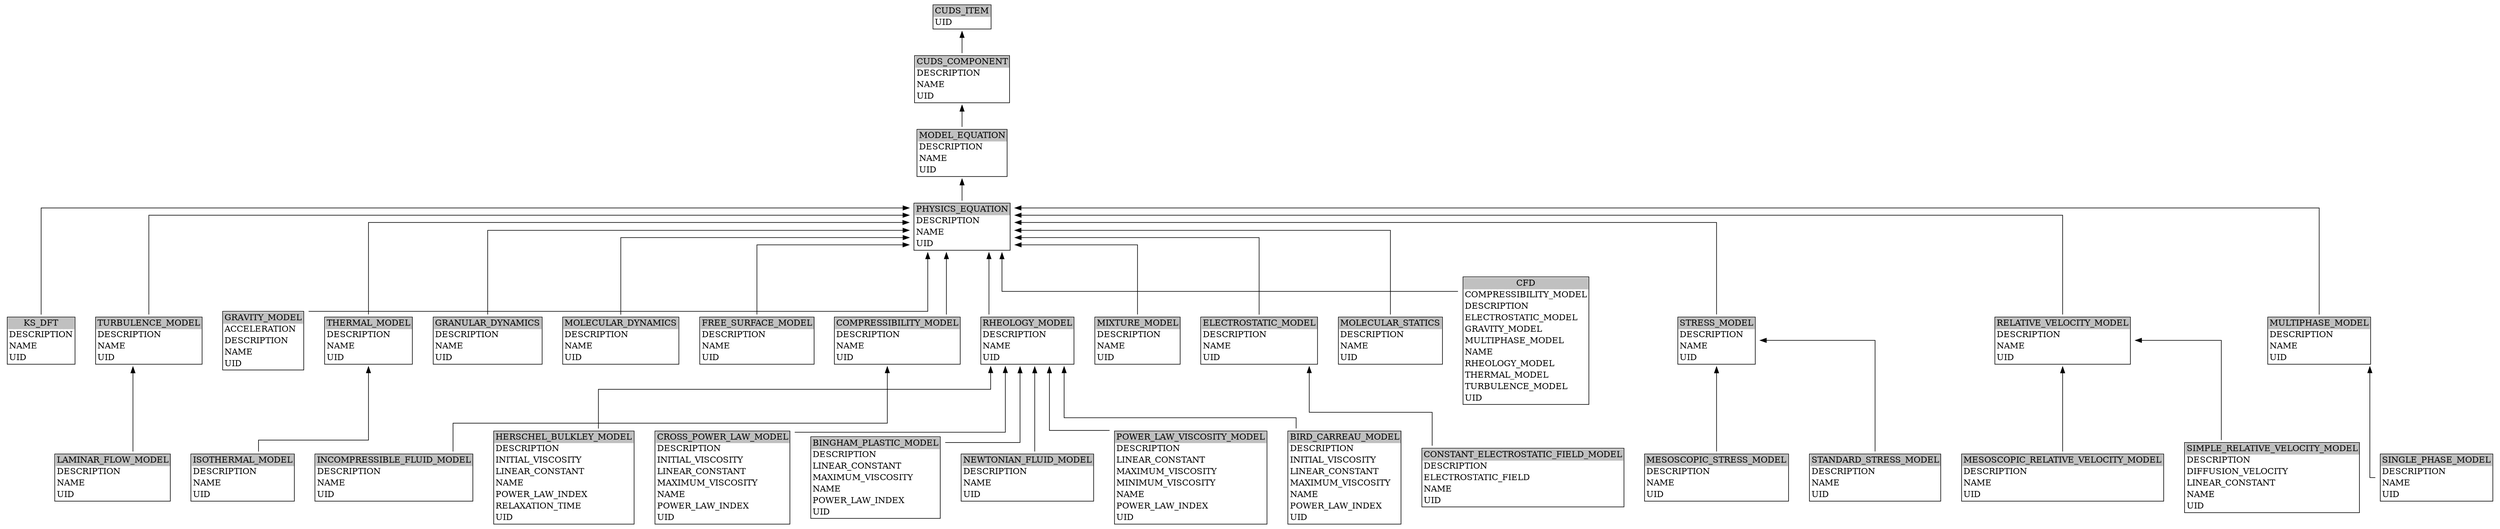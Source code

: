digraph class_graph{
  node [shape = plaintext]
  rankdir = BT;
  splines = ortho;

  // ----- Nodes and attributes -----
  "KS_DFT"
    [label=
    <<table border='1' cellborder='0' cellspacing='0'>
      <tr><td bgcolor='grey'>KS_DFT</td></tr>
      <tr><td align='left' >DESCRIPTION</td></tr>
      <tr><td align='left' >NAME</td></tr>
      <tr><td align='left' >UID</td></tr>
    </table>>];
  "TURBULENCE_MODEL"
    [label=
    <<table border='1' cellborder='0' cellspacing='0'>
      <tr><td bgcolor='grey'>TURBULENCE_MODEL</td></tr>
      <tr><td align='left' >DESCRIPTION</td></tr>
      <tr><td align='left' >NAME</td></tr>
      <tr><td align='left' >UID</td></tr>
    </table>>];
  "SINGLE_PHASE_MODEL"
    [label=
    <<table border='1' cellborder='0' cellspacing='0'>
      <tr><td bgcolor='grey'>SINGLE_PHASE_MODEL</td></tr>
      <tr><td align='left' >DESCRIPTION</td></tr>
      <tr><td align='left' >NAME</td></tr>
      <tr><td align='left' >UID</td></tr>
    </table>>];
  "MODEL_EQUATION"
    [label=
    <<table border='1' cellborder='0' cellspacing='0'>
      <tr><td bgcolor='grey'>MODEL_EQUATION</td></tr>
      <tr><td align='left' >DESCRIPTION</td></tr>
      <tr><td align='left' >NAME</td></tr>
      <tr><td align='left' >UID</td></tr>
    </table>>];
  "PHYSICS_EQUATION"
    [label=
    <<table border='1' cellborder='0' cellspacing='0'>
      <tr><td bgcolor='grey'>PHYSICS_EQUATION</td></tr>
      <tr><td align='left' >DESCRIPTION</td></tr>
      <tr><td align='left' >NAME</td></tr>
      <tr><td align='left' >UID</td></tr>
    </table>>];
  "GRAVITY_MODEL"
    [label=
    <<table border='1' cellborder='0' cellspacing='0'>
      <tr><td bgcolor='grey'>GRAVITY_MODEL</td></tr>
      <tr><td align='left' >ACCELERATION</td></tr>
      <tr><td align='left' >DESCRIPTION</td></tr>
      <tr><td align='left' >NAME</td></tr>
      <tr><td align='left' >UID</td></tr>
    </table>>];
  "THERMAL_MODEL"
    [label=
    <<table border='1' cellborder='0' cellspacing='0'>
      <tr><td bgcolor='grey'>THERMAL_MODEL</td></tr>
      <tr><td align='left' >DESCRIPTION</td></tr>
      <tr><td align='left' >NAME</td></tr>
      <tr><td align='left' >UID</td></tr>
    </table>>];
  "GRANULAR_DYNAMICS"
    [label=
    <<table border='1' cellborder='0' cellspacing='0'>
      <tr><td bgcolor='grey'>GRANULAR_DYNAMICS</td></tr>
      <tr><td align='left' >DESCRIPTION</td></tr>
      <tr><td align='left' >NAME</td></tr>
      <tr><td align='left' >UID</td></tr>
    </table>>];
  "MOLECULAR_DYNAMICS"
    [label=
    <<table border='1' cellborder='0' cellspacing='0'>
      <tr><td bgcolor='grey'>MOLECULAR_DYNAMICS</td></tr>
      <tr><td align='left' >DESCRIPTION</td></tr>
      <tr><td align='left' >NAME</td></tr>
      <tr><td align='left' >UID</td></tr>
    </table>>];
  "FREE_SURFACE_MODEL"
    [label=
    <<table border='1' cellborder='0' cellspacing='0'>
      <tr><td bgcolor='grey'>FREE_SURFACE_MODEL</td></tr>
      <tr><td align='left' >DESCRIPTION</td></tr>
      <tr><td align='left' >NAME</td></tr>
      <tr><td align='left' >UID</td></tr>
    </table>>];
  "INCOMPRESSIBLE_FLUID_MODEL"
    [label=
    <<table border='1' cellborder='0' cellspacing='0'>
      <tr><td bgcolor='grey'>INCOMPRESSIBLE_FLUID_MODEL</td></tr>
      <tr><td align='left' >DESCRIPTION</td></tr>
      <tr><td align='left' >NAME</td></tr>
      <tr><td align='left' >UID</td></tr>
    </table>>];
  "CUDS_COMPONENT"
    [label=
    <<table border='1' cellborder='0' cellspacing='0'>
      <tr><td bgcolor='grey'>CUDS_COMPONENT</td></tr>
      <tr><td align='left' >DESCRIPTION</td></tr>
      <tr><td align='left' >NAME</td></tr>
      <tr><td align='left' >UID</td></tr>
    </table>>];
  "MESOSCOPIC_STRESS_MODEL"
    [label=
    <<table border='1' cellborder='0' cellspacing='0'>
      <tr><td bgcolor='grey'>MESOSCOPIC_STRESS_MODEL</td></tr>
      <tr><td align='left' >DESCRIPTION</td></tr>
      <tr><td align='left' >NAME</td></tr>
      <tr><td align='left' >UID</td></tr>
    </table>>];
  "COMPRESSIBILITY_MODEL"
    [label=
    <<table border='1' cellborder='0' cellspacing='0'>
      <tr><td bgcolor='grey'>COMPRESSIBILITY_MODEL</td></tr>
      <tr><td align='left' >DESCRIPTION</td></tr>
      <tr><td align='left' >NAME</td></tr>
      <tr><td align='left' >UID</td></tr>
    </table>>];
  "HERSCHEL_BULKLEY_MODEL"
    [label=
    <<table border='1' cellborder='0' cellspacing='0'>
      <tr><td bgcolor='grey'>HERSCHEL_BULKLEY_MODEL</td></tr>
      <tr><td align='left' >DESCRIPTION</td></tr>
      <tr><td align='left' >INITIAL_VISCOSITY</td></tr>
      <tr><td align='left' >LINEAR_CONSTANT</td></tr>
      <tr><td align='left' >NAME</td></tr>
      <tr><td align='left' >POWER_LAW_INDEX</td></tr>
      <tr><td align='left' >RELAXATION_TIME</td></tr>
      <tr><td align='left' >UID</td></tr>
    </table>>];
  "RHEOLOGY_MODEL"
    [label=
    <<table border='1' cellborder='0' cellspacing='0'>
      <tr><td bgcolor='grey'>RHEOLOGY_MODEL</td></tr>
      <tr><td align='left' >DESCRIPTION</td></tr>
      <tr><td align='left' >NAME</td></tr>
      <tr><td align='left' >UID</td></tr>
    </table>>];
  "MIXTURE_MODEL"
    [label=
    <<table border='1' cellborder='0' cellspacing='0'>
      <tr><td bgcolor='grey'>MIXTURE_MODEL</td></tr>
      <tr><td align='left' >DESCRIPTION</td></tr>
      <tr><td align='left' >NAME</td></tr>
      <tr><td align='left' >UID</td></tr>
    </table>>];
  "MESOSCOPIC_RELATIVE_VELOCITY_MODEL"
    [label=
    <<table border='1' cellborder='0' cellspacing='0'>
      <tr><td bgcolor='grey'>MESOSCOPIC_RELATIVE_VELOCITY_MODEL</td></tr>
      <tr><td align='left' >DESCRIPTION</td></tr>
      <tr><td align='left' >NAME</td></tr>
      <tr><td align='left' >UID</td></tr>
    </table>>];
  "CROSS_POWER_LAW_MODEL"
    [label=
    <<table border='1' cellborder='0' cellspacing='0'>
      <tr><td bgcolor='grey'>CROSS_POWER_LAW_MODEL</td></tr>
      <tr><td align='left' >DESCRIPTION</td></tr>
      <tr><td align='left' >INITIAL_VISCOSITY</td></tr>
      <tr><td align='left' >LINEAR_CONSTANT</td></tr>
      <tr><td align='left' >MAXIMUM_VISCOSITY</td></tr>
      <tr><td align='left' >NAME</td></tr>
      <tr><td align='left' >POWER_LAW_INDEX</td></tr>
      <tr><td align='left' >UID</td></tr>
    </table>>];
  "ELECTROSTATIC_MODEL"
    [label=
    <<table border='1' cellborder='0' cellspacing='0'>
      <tr><td bgcolor='grey'>ELECTROSTATIC_MODEL</td></tr>
      <tr><td align='left' >DESCRIPTION</td></tr>
      <tr><td align='left' >NAME</td></tr>
      <tr><td align='left' >UID</td></tr>
    </table>>];
  "LAMINAR_FLOW_MODEL"
    [label=
    <<table border='1' cellborder='0' cellspacing='0'>
      <tr><td bgcolor='grey'>LAMINAR_FLOW_MODEL</td></tr>
      <tr><td align='left' >DESCRIPTION</td></tr>
      <tr><td align='left' >NAME</td></tr>
      <tr><td align='left' >UID</td></tr>
    </table>>];
  "BINGHAM_PLASTIC_MODEL"
    [label=
    <<table border='1' cellborder='0' cellspacing='0'>
      <tr><td bgcolor='grey'>BINGHAM_PLASTIC_MODEL</td></tr>
      <tr><td align='left' >DESCRIPTION</td></tr>
      <tr><td align='left' >LINEAR_CONSTANT</td></tr>
      <tr><td align='left' >MAXIMUM_VISCOSITY</td></tr>
      <tr><td align='left' >NAME</td></tr>
      <tr><td align='left' >POWER_LAW_INDEX</td></tr>
      <tr><td align='left' >UID</td></tr>
    </table>>];
  "NEWTONIAN_FLUID_MODEL"
    [label=
    <<table border='1' cellborder='0' cellspacing='0'>
      <tr><td bgcolor='grey'>NEWTONIAN_FLUID_MODEL</td></tr>
      <tr><td align='left' >DESCRIPTION</td></tr>
      <tr><td align='left' >NAME</td></tr>
      <tr><td align='left' >UID</td></tr>
    </table>>];
  "STANDARD_STRESS_MODEL"
    [label=
    <<table border='1' cellborder='0' cellspacing='0'>
      <tr><td bgcolor='grey'>STANDARD_STRESS_MODEL</td></tr>
      <tr><td align='left' >DESCRIPTION</td></tr>
      <tr><td align='left' >NAME</td></tr>
      <tr><td align='left' >UID</td></tr>
    </table>>];
  "MOLECULAR_STATICS"
    [label=
    <<table border='1' cellborder='0' cellspacing='0'>
      <tr><td bgcolor='grey'>MOLECULAR_STATICS</td></tr>
      <tr><td align='left' >DESCRIPTION</td></tr>
      <tr><td align='left' >NAME</td></tr>
      <tr><td align='left' >UID</td></tr>
    </table>>];
  "SIMPLE_RELATIVE_VELOCITY_MODEL"
    [label=
    <<table border='1' cellborder='0' cellspacing='0'>
      <tr><td bgcolor='grey'>SIMPLE_RELATIVE_VELOCITY_MODEL</td></tr>
      <tr><td align='left' >DESCRIPTION</td></tr>
      <tr><td align='left' >DIFFUSION_VELOCITY</td></tr>
      <tr><td align='left' >LINEAR_CONSTANT</td></tr>
      <tr><td align='left' >NAME</td></tr>
      <tr><td align='left' >UID</td></tr>
    </table>>];
  "ISOTHERMAL_MODEL"
    [label=
    <<table border='1' cellborder='0' cellspacing='0'>
      <tr><td bgcolor='grey'>ISOTHERMAL_MODEL</td></tr>
      <tr><td align='left' >DESCRIPTION</td></tr>
      <tr><td align='left' >NAME</td></tr>
      <tr><td align='left' >UID</td></tr>
    </table>>];
  "POWER_LAW_VISCOSITY_MODEL"
    [label=
    <<table border='1' cellborder='0' cellspacing='0'>
      <tr><td bgcolor='grey'>POWER_LAW_VISCOSITY_MODEL</td></tr>
      <tr><td align='left' >DESCRIPTION</td></tr>
      <tr><td align='left' >LINEAR_CONSTANT</td></tr>
      <tr><td align='left' >MAXIMUM_VISCOSITY</td></tr>
      <tr><td align='left' >MINIMUM_VISCOSITY</td></tr>
      <tr><td align='left' >NAME</td></tr>
      <tr><td align='left' >POWER_LAW_INDEX</td></tr>
      <tr><td align='left' >UID</td></tr>
    </table>>];
  "CFD"
    [label=
    <<table border='1' cellborder='0' cellspacing='0'>
      <tr><td bgcolor='grey'>CFD</td></tr>
      <tr><td align='left' >COMPRESSIBILITY_MODEL</td></tr>
      <tr><td align='left' >DESCRIPTION</td></tr>
      <tr><td align='left' >ELECTROSTATIC_MODEL</td></tr>
      <tr><td align='left' >GRAVITY_MODEL</td></tr>
      <tr><td align='left' >MULTIPHASE_MODEL</td></tr>
      <tr><td align='left' >NAME</td></tr>
      <tr><td align='left' >RHEOLOGY_MODEL</td></tr>
      <tr><td align='left' >THERMAL_MODEL</td></tr>
      <tr><td align='left' >TURBULENCE_MODEL</td></tr>
      <tr><td align='left' >UID</td></tr>
    </table>>];
  "CONSTANT_ELECTROSTATIC_FIELD_MODEL"
    [label=
    <<table border='1' cellborder='0' cellspacing='0'>
      <tr><td bgcolor='grey'>CONSTANT_ELECTROSTATIC_FIELD_MODEL</td></tr>
      <tr><td align='left' >DESCRIPTION</td></tr>
      <tr><td align='left' >ELECTROSTATIC_FIELD</td></tr>
      <tr><td align='left' >NAME</td></tr>
      <tr><td align='left' >UID</td></tr>
    </table>>];
  "BIRD_CARREAU_MODEL"
    [label=
    <<table border='1' cellborder='0' cellspacing='0'>
      <tr><td bgcolor='grey'>BIRD_CARREAU_MODEL</td></tr>
      <tr><td align='left' >DESCRIPTION</td></tr>
      <tr><td align='left' >INITIAL_VISCOSITY</td></tr>
      <tr><td align='left' >LINEAR_CONSTANT</td></tr>
      <tr><td align='left' >MAXIMUM_VISCOSITY</td></tr>
      <tr><td align='left' >NAME</td></tr>
      <tr><td align='left' >POWER_LAW_INDEX</td></tr>
      <tr><td align='left' >UID</td></tr>
    </table>>];
  "STRESS_MODEL"
    [label=
    <<table border='1' cellborder='0' cellspacing='0'>
      <tr><td bgcolor='grey'>STRESS_MODEL</td></tr>
      <tr><td align='left' >DESCRIPTION</td></tr>
      <tr><td align='left' >NAME</td></tr>
      <tr><td align='left' >UID</td></tr>
    </table>>];
  "RELATIVE_VELOCITY_MODEL"
    [label=
    <<table border='1' cellborder='0' cellspacing='0'>
      <tr><td bgcolor='grey'>RELATIVE_VELOCITY_MODEL</td></tr>
      <tr><td align='left' >DESCRIPTION</td></tr>
      <tr><td align='left' >NAME</td></tr>
      <tr><td align='left' >UID</td></tr>
    </table>>];
  "CUDS_ITEM"
    [label=
    <<table border='1' cellborder='0' cellspacing='0'>
      <tr><td bgcolor='grey'>CUDS_ITEM</td></tr>
      <tr><td align='left' >UID</td></tr>
    </table>>];
  "MULTIPHASE_MODEL"
    [label=
    <<table border='1' cellborder='0' cellspacing='0'>
      <tr><td bgcolor='grey'>MULTIPHASE_MODEL</td></tr>
      <tr><td align='left' >DESCRIPTION</td></tr>
      <tr><td align='left' >NAME</td></tr>
      <tr><td align='left' >UID</td></tr>
    </table>>];

  // ----- Relationships -----
  "KS_DFT" -> "PHYSICS_EQUATION";
  "TURBULENCE_MODEL" -> "PHYSICS_EQUATION";
  "SINGLE_PHASE_MODEL" -> "MULTIPHASE_MODEL";
  "MODEL_EQUATION" -> "CUDS_COMPONENT";
  "PHYSICS_EQUATION" -> "MODEL_EQUATION";
  "GRAVITY_MODEL" -> "PHYSICS_EQUATION";
  "THERMAL_MODEL" -> "PHYSICS_EQUATION";
  "GRANULAR_DYNAMICS" -> "PHYSICS_EQUATION";
  "MOLECULAR_DYNAMICS" -> "PHYSICS_EQUATION";
  "FREE_SURFACE_MODEL" -> "PHYSICS_EQUATION";
  "INCOMPRESSIBLE_FLUID_MODEL" -> "COMPRESSIBILITY_MODEL";
  "CUDS_COMPONENT" -> "CUDS_ITEM";
  "MESOSCOPIC_STRESS_MODEL" -> "STRESS_MODEL";
  "COMPRESSIBILITY_MODEL" -> "PHYSICS_EQUATION";
  "HERSCHEL_BULKLEY_MODEL" -> "RHEOLOGY_MODEL";
  "RHEOLOGY_MODEL" -> "PHYSICS_EQUATION";
  "MIXTURE_MODEL" -> "PHYSICS_EQUATION";
  "MESOSCOPIC_RELATIVE_VELOCITY_MODEL" -> "RELATIVE_VELOCITY_MODEL";
  "CROSS_POWER_LAW_MODEL" -> "RHEOLOGY_MODEL";
  "ELECTROSTATIC_MODEL" -> "PHYSICS_EQUATION";
  "LAMINAR_FLOW_MODEL" -> "TURBULENCE_MODEL";
  "BINGHAM_PLASTIC_MODEL" -> "RHEOLOGY_MODEL";
  "NEWTONIAN_FLUID_MODEL" -> "RHEOLOGY_MODEL";
  "STANDARD_STRESS_MODEL" -> "STRESS_MODEL";
  "MOLECULAR_STATICS" -> "PHYSICS_EQUATION";
  "SIMPLE_RELATIVE_VELOCITY_MODEL" -> "RELATIVE_VELOCITY_MODEL";
  "ISOTHERMAL_MODEL" -> "THERMAL_MODEL";
  "POWER_LAW_VISCOSITY_MODEL" -> "RHEOLOGY_MODEL";
  "CFD" -> "PHYSICS_EQUATION";
  "CONSTANT_ELECTROSTATIC_FIELD_MODEL" -> "ELECTROSTATIC_MODEL";
  "BIRD_CARREAU_MODEL" -> "RHEOLOGY_MODEL";
  "STRESS_MODEL" -> "PHYSICS_EQUATION";
  "RELATIVE_VELOCITY_MODEL" -> "PHYSICS_EQUATION";
    "MULTIPHASE_MODEL" -> "PHYSICS_EQUATION";
}